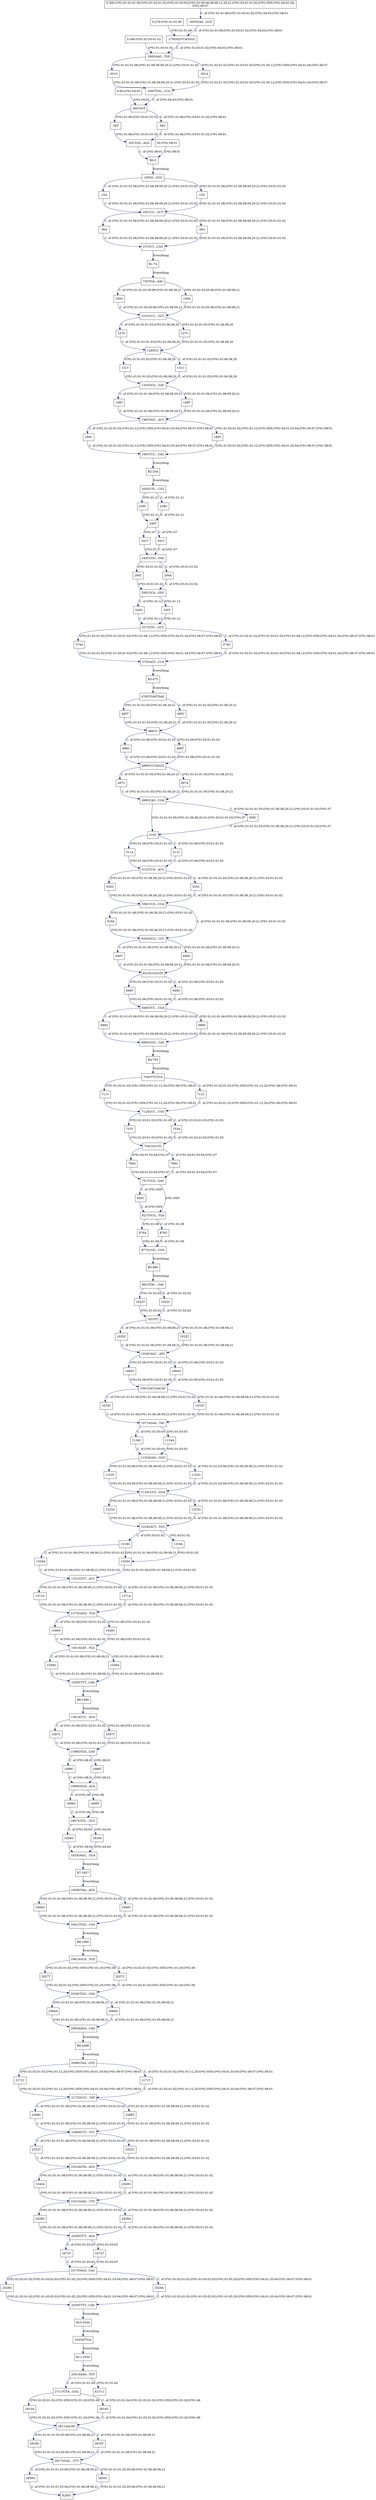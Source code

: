 digraph G {
  "535G" [shape=box, ];
  "1071AGAA...TAC" [shape=box, ];
  "820C" [shape=box, ];
  "15A" [shape=box, ];
  "2530TTTT...CAG" [shape=box, ];
  "2027T" [shape=box, ];
  "S-260-G*01:01:03:01-02" [shape=box, ];
  "2529G" [shape=box, ];
  "1372GAGG...TGA" [shape=box, ];
  "1319G" [shape=box, ];
  "2085AAGA...CAG" [shape=box, ];
  "B5-980" [shape=box, ];
  "1558G" [shape=box, ];
  "2811AACAG" [shape=box, ];
  "2288C" [shape=box, ];
  "511A" [shape=box, ];
  "295CGCA...GGC" [shape=box, ];
  "2529A" [shape=box, ];
  "761TCCG...GAC" [shape=box, ];
  "1540G" [shape=box, ];
  "2341GAAG...CTG" [shape=box, ];
  "1022T" [shape=box, ];
  "876A" [shape=box, ];
  "190CTCC...CAG" [shape=box, ];
  "294T" [shape=box, ];
  "E2851" [shape=box, ];
  "S-300-G*01:01:01:01-05;G*01:01:02:01-02;G*01:01:03:03;G*01:01:05-06,08-09,12,20-21;G*01:03:01:01-02;G*01:05N;G*01:04:01,04;
G*01:06-07" [
  shape=box, ];
  "B0-0" [shape=box, ];
  "-201G" [shape=box, ];
  "1806C" [shape=box, ];
  "242CCGG...GAC" [shape=box, ];
  "535C" [shape=box, ];
  "B9-2098" [shape=box, ];
  "148C" [shape=box, ];
  "2429GTCT...AGA" [shape=box, ];
  "37CTCT...CGG" [shape=box, ];
  "1320G" [shape=box, ];
  "1070C" [shape=box, ];
  "1153T" [shape=box, ];
  "1834G" [shape=box, ];
  "497C" [shape=box, ];
  "2288T" [shape=box, ];
  "-201A" [shape=box, ];
  "375GAGT...CCA" [shape=box, ];
  "1540C" [shape=box, ];
  "1835GAGC...GGA" [shape=box, ];
  "485T" [shape=box, ];
  "2711TCTA...GGG" [shape=box, ];
  "374A" [shape=box, ];
  "511C" [shape=box, ];
  "648T" [shape=box, ];
  "712ACCC...CGG" [shape=box, ];
  "1025C" [shape=box, ];
  "36A" [shape=box, ];
  "536CCCG...CCA" [shape=box, ];
  "2171C" [shape=box, ];
  "760A" [shape=box, ];
  "753T" [shape=box, ];
  "1ATGG...GGC" [shape=box, ];
  "510C" [shape=box, ];
  "1223A" [shape=box, ];
  "B6-1580" [shape=box, ];
  "1023TC" [shape=box, ];
  "2084A" [shape=box, ];
  "101GCCC...GCC" [shape=box, ];
  "1597C" [shape=box, ];
  "B8-1980" [shape=box, ];
  "1025T" [shape=box, ];
  "1320A" [shape=box, ];
  "1806T" [shape=box, ];
  "1026CAGC...ATG" [shape=box, ];
  "2028CTGG...GAG" [shape=box, ];
  "241T" [shape=box, ];
  "S-60-G*01:04:03" [shape=box, ];
  "1371G" [shape=box, ];
  "B10-2544" [shape=box, ];
  "1070T" [shape=box, ];
  "649GTCC...CGA" [shape=box, ];
  "1941CTGG...CAG" [shape=box, ];
  "753A" [shape=box, ];
  "981GTAC...GAC" [shape=box, ];
  "2084G" [shape=box, ];
  "1061GACCAACAC" [shape=box, ];
  "2472C" [shape=box, ];
  "497A" [shape=box, ];
  "2816G" [shape=box, ];
  "-260GAAG...TGG" [shape=box, ];
  "489GCCCAGGG" [shape=box, ];
  "B4-703" [shape=box, ];
  "-55CTGG...AGG" [shape=box, ];
  "S-270-G*01:01:01:06" [shape=box, ];
  "1223G" [shape=box, ];
  "2810A" [shape=box, ];
  "640T" [shape=box, ];
  "326G" [shape=box, ];
  "486CC" [shape=box, ];
  "1940G" [shape=box, ];
  "75GTGA...AAC" [shape=box, ];
  "131T" [shape=box, ];
  "1834A" [shape=box, ];
  "B7-1857" [shape=box, ];
  "1689GGGA...ACA" [shape=box, ];
  "15G" [shape=box, ];
  "241C" [shape=box, ];
  "B11-2550" [shape=box, ];
  "1153C" [shape=box, ];
  "1134C" [shape=box, ];
  "B3-475" [shape=box, ];
  "1598GTGA...CAG" [shape=box, ];
  "498GCAG...CGA" [shape=box, ];
  "2340A" [shape=box, ];
  "485C" [shape=box, ];
  "1060T" [shape=box, ];
  "1981AGCA...TGG" [shape=box, ];
  "1558A" [shape=box, ];
  "240T" [shape=box, ];
  "2428G" [shape=box, ];
  "1154CCGT...GGA" [shape=box, ];
  "2322T" [shape=box, ];
  "239C" [shape=box, ];
  "-300TGAG...GCG" [shape=box, ];
  "2428A" [shape=box, ];
  "2323AGTA...AGG" [shape=box, ];
  "2473TAGG...GAC" [shape=box, ];
  "189C" [shape=box, ];
  "2545ATTGA" [shape=box, ];
  "-56T" [shape=box, ];
  "2816T" [shape=box, ];
  "2551AAAG...TGT" [shape=box, ];
  "2817GGAC...CTT" [shape=box, ];
  "876G" [shape=box, ];
  "-56C" [shape=box, ];
  "2810G" [shape=box, ];
  "2289ACCT...TCC" [shape=box, ];
  "648G" [shape=box, ];
  "2171T" [shape=box, ];
  "1688C" [shape=box, ];
  "760C" [shape=box, ];
  "619A" [shape=box, ];
  "689A" [shape=box, ];
  "S0-G*01:08:01" [shape=box, ];
  "326T" [shape=box, ];
  "2322C" [shape=box, ];
  "488G" [shape=box, ];
  "2027C" [shape=box, ];
  "1807GTGC...GCC" [shape=box, ];
  "16CCCC...GCT" [shape=box, ];
  "512CCCA...ACG" [shape=box, ];
  "1559TTTT...CAG" [shape=box, ];
  "374G" [shape=box, ];
  "205GCTC...CGT" [shape=box, ];
  "148T" [shape=box, ];
  "127G" [shape=box, ];
  "128GCC" [shape=box, ];
  "2472T" [shape=box, ];
  "1371A" [shape=box, ];
  "1022C" [shape=box, ];
  "1134A" [shape=box, ];
  "1321GTCT...ACC" [shape=box, ];
  "1060G" [shape=box, ];
  "2340G" [shape=box, ];
  "620GGCG...CCC" [shape=box, ];
  "131C" [shape=box, ];
  "294A" [shape=box, ];
  "1319A" [shape=box, ];
  "-270GGGTCAGGGC" [shape=box, ];
  "-60CGGT" [shape=box, ];
  "2099GTAA...GTG" [shape=box, ];
  "100G" [shape=box, ];
  "690GGGG...CAG" [shape=box, ];
  "36G" [shape=box, ];
  "711T" [shape=box, ];
  "B1-74" [shape=box, ];
  "127C" [shape=box, ];
  "704GTTCTCA" [shape=box, ];
  "-200TTGG...CCG" [shape=box, ];
  "2850G" [shape=box, ];
  "1940C" [shape=box, ];
  "689G" [shape=box, ];
  "2172GCCC...TAT" [shape=box, ];
  "1135AGAG...GGG" [shape=box, ];
  "2850C" [shape=box, ];
  "754CGCCTC" [shape=box, ];
  "488T" [shape=box, ];
  "E2711" [shape=box, ];
  "640C" [shape=box, ];
  "149CGGC...ACC" [shape=box, ];
  "821TGCG...TGA" [shape=box, ];
  "1858GTAA...AGG" [shape=box, ];
  "B2-204" [shape=box, ];
  "711C" [shape=box, ];
  "1597T" [shape=box, ];
  "327TGTC...GCC" [shape=box, ];
  "189T" [shape=box, ];
  "1541AGAT...TGA" [shape=box, ];
  "239G" [shape=box, ];
  "877GCGG...CGG" [shape=box, ];
  "1688T" [shape=box, ];
  "641GCGGGTG" [shape=box, ];
  "476GTGAGTAAC" [shape=box, ];
  "100A" [shape=box, ];
  "509C" [shape=box, ];
  "1224GACT...TGG" [shape=box, ];
  "1581ACCC...ACA" [shape=box, ];
  "132GGCG...GAC" [shape=box, ];
  
  
  edge [color="#001267", ];
  "535G" -> "536CCCG...CCA" [label="G*01:01:01:01-05;G*01:01:06,08,20-21;G*01:03:01:01-02",
                             ];
  "1071AGAA...TAC" -> "1134A" [label="G*01:01:03:03", ];
  "1071AGAA...TAC" -> "1134C" [label="C. of G*01:01:03:03", ];
  "820C" -> "821TGCG...TGA" [label="C. of G*01:05N", ];
  "15A" -> "16CCCC...GCT" [label="C. of G*01:01:01:01-06;G*01:01:06,08-09,20-21;G*01:03:01:01-02",
                           ];
  "2530TTTT...CAG" -> "B10-2544" [label="Everything", ];
  "2027T" -> "2028CTGG...GAG" [label="G*01:01:02:01-02;G*01:05N;G*01:01:20;G*01:06",
                               ];
  "S-260-G*01:01:03:01-02" -> "-260GAAG...TGG" [label="G*01:01:03:01-02", ];
  "2529G" -> "2530TTTT...CAG" [label="G*01:01:02:01-02;G*01:01:03:02-03;G*01:01:05,20;G*01:05N;G*01:04:01,03-04;G*01:06-07;G*01:08:01",
                               ];
  "1372GAGG...TGA" -> "1540C" [label="G*01:01:06;G*01:03:01:01-02", ];
  "1372GAGG...TGA" -> "1540G" [label="C. of G*01:01:06;G*01:03:01:01-02", ];
  "1319G" -> "1320A" [label="C. of G*01:01:01:01-06;G*01:01:08-09,21;G*01:03:01:02",
                      ];
  "1319G" -> "1320G" [label="G*01:01:01:01-06;G*01:01:08-09,21", ];
  "2085AAGA...CAG" -> "B9-2098" [label="Everything", ];
  "B5-980" -> "981GTAC...GAC" [label="Everything", ];
  "1558G" -> "1559TTTT...CAG" [label="C. of G*01:01:01:01-06;G*01:01:08-09,21",
                               ];
  "2811AACAG" -> "2816G" [label="G*01:01:01:01-03,05-06;G*01:01:08-09,21", ];
  "2811AACAG" -> "2816T" [label="C. of G*01:01:01:01-06;G*01:01:08-09,21", ];
  "2288C" -> "2289ACCT...TCC" [label="C. of G*01:01:01:01-06;G*01:01:06,08-09,21;G*01:03:01:01-02",
                               ];
  "511A" -> "512CCCA...ACG" [label="G*01:01:06;G*01:03:01:01-02", ];
  "295CGCA...GGC" -> "326G" [label="C. of G*01:01:12", ];
  "295CGCA...GGC" -> "326T" [label="G*01:01:12", ];
  "2529A" -> "2530TTTT...CAG" [label="C. of G*01:01:02:01-02;G*01:01:03:02-03;G*01:01:05,20;G*01:05N;G*01:04:01,03-04;G*01:06-07;G*01:08:01",
                               ];
  "761TCCG...GAC" -> "820C" [label="C. of G*01:05N", ];
  "761TCCG...GAC" -> "821TGCG...TGA" [label="G*01:05N", ];
  "1540G" -> "1541AGAT...TGA" [label="C. of G*01:01:06;G*01:03:01:01-02", ];
  "2341GAAG...CTG" -> "2428A" [label="C. of G*01:01:01:01-06;G*01:01:06,08-09,21;G*01:03:01:01-02",
                               ];
  "2341GAAG...CTG" -> "2428G" [label="G*01:01:01:01-06;G*01:01:06,08-09,21;G*01:03:01:01-02",
                               ];
  "1022T" -> "1023TC" [label="G*01:01:02:02", ];
  "876A" -> "877GCGG...CGG" [label="G*01:01:09", ];
  "190CTCC...CAG" -> "B2-204" [label="Everything", ];
  "294T" -> "295CGCA...GGC" [label="G*01:03:01:01-02", ];
  "S-300-G*01:01:01:01-05;G*01:01:02:01-02;G*01:01:03:03;G*01:01:05-06,08-09,12,20-21;G*01:03:01:01-02;G*01:05N;G*01:04:01,04;
G*01:06-07" -> "-300TGAG...GCG" [
  label="C. of G*01:01:01:06;G*01:01:03:01-02;G*01:04:03;G*01:08:01", ];
  "B0-0" -> "1ATGG...GGC" [label="Everything", ];
  "-201G" -> "-200TTGG...CCG" [label="G*01:01:01:01-06;G*01:01:06,08-09,20-21;G*01:03:01:01-02",
                               ];
  "1806C" -> "1807GTGC...GCC" [label="C. of G*01:06", ];
  "242CCGG...GAC" -> "294A" [label="C. of G*01:03:01:01-02", ];
  "242CCGG...GAC" -> "294T" [label="G*01:03:01:01-02", ];
  "535C" -> "536CCCG...CCA" [label="C. of G*01:01:01:01-05;G*01:01:06,08,20-21;G*01:03:01:01-02",
                             ];
  "B9-2098" -> "2099GTAA...GTG" [label="Everything", ];
  "148C" -> "149CGGC...ACC" [label="C. of G*01:01:01:01-06;G*01:01:08-09,20-21",
                             ];
  "2429GTCT...AGA" -> "2472C" [label="C. of G*01:01:03:03", ];
  "2429GTCT...AGA" -> "2472T" [label="G*01:01:03:03", ];
  "37CTCT...CGG" -> "B1-74" [label="Everything", ];
  "1320G" -> "1321GTCT...ACC" [label="G*01:01:01:01-06;G*01:01:08-09,21;G*01:03:01:02",
                               ];
  "1070C" -> "1071AGAA...TAC" [label="C. of G*01:01:01:01-06;G*01:01:06,08-09,21;G*01:03:01:01-02",
                               ];
  "1153T" -> "1154CCGT...GGA" [label="G*01:01:01:03-06;G*01:01:06,08-09,21;G*01:03:01:01-02",
                               ];
  "1834G" -> "1835GAGC...GGA" [label="C. of G*01:04:04", ];
  "497C" -> "498GCAG...CGA" [label="C. of G*01:01:01:01-05;G*01:01:08,20-21", ];
  "2288T" -> "2289ACCT...TCC" [label="G*01:01:01:01-06;G*01:01:06,08-09,21;G*01:03:01:01-02",
                               ];
  "-201A" -> "-200TTGG...CCG" [label="G*01:01:02:01-02;G*01:01:03:01-03;G*01:01:05,12;G*01:05N;G*01:04:01,04;G*01:06-07",
                               ];
  "375GAGT...CCA" -> "B3-475" [label="Everything", ];
  "1540C" -> "1541AGAT...TGA" [label="G*01:01:06;G*01:03:01:01-02", ];
  "1835GAGC...GGA" -> "B7-1857" [label="Everything", ];
  "485T" -> "486CC" [label="G*01:01:01:01-05;G*01:01:08,20-21", ];
  "2711TCTA...GGG" -> "2810A" [label="G*01:01:02:01-02;G*01:05N;G*01:01:20;G*01:06",
                               ];
  "2711TCTA...GGG" -> "2810G" [label="C. of G*01:01:01:04;G*01:01:02:01-02;G*01:05N;G*01:01:20;G*01:06",
                               ];
  "374A" -> "375GAGT...CCA" [label="G*01:01:02:01-02;G*01:01:03:01-03;G*01:01:08,12;G*01:05N;G*01:04:01,04;G*01:06-07;G*01:08:01",
                             ];
  "511C" -> "512CCCA...ACG" [label="C. of G*01:01:06;G*01:03:01:01-02", ];
  "648T" -> "649GTCC...CGA" [label="G*01:01:06;G*01:03:01:01-02", ];
  "712ACCC...CGG" -> "753A" [label="C. of G*01:01:03:01-03;G*01:01:05", ];
  "712ACCC...CGG" -> "753T" [label="G*01:01:03:01-03;G*01:01:05", ];
  "1025C" -> "1026CAGC...ATG" [label="C. of G*01:01:01:01-06;G*01:01:08-09,21",
                               ];
  "36A" -> "37CTCT...CGG" [label="C. of G*01:01:01:01-06;G*01:01:06,08-09,20-21;G*01:03:01:01-02",
                           ];
  "536CCCG...CCA" -> "619A" [label="G*01:01:01:01-06;G*01:01:06,08,20-21;G*01:03:01:01-02",
                             ];
  "536CCCG...CCA" -> "620GGCG...CCC" [label="C. of G*01:01:01:01-06;G*01:01:06,08,20-21;G*01:03:01:01-02",
                                      ];
  "2171C" -> "2172GCCC...TAT" [label="G*01:01:02:01-02;G*01:01:12,20;G*01:05N;G*01:04:01,03-04;G*01:06-07;G*01:08:01",
                               ];
  "760A" -> "761TCCG...GAC" [label="G*01:04:01,03-04;G*01:07", ];
  "753T" -> "754CGCCTC" [label="G*01:01:03:01-03;G*01:01:05", ];
  "1ATGG...GGC" -> "15A" [label="C. of G*01:01:01:01-06;G*01:01:06,08-09,20-21;G*01:03:01:01-02",
                          ];
  "1ATGG...GGC" -> "15G" [label="G*01:01:01:01-06;G*01:01:06,08-09,20-21;G*01:03:01:01-02",
                          ];
  "510C" -> "511A" [label="G*01:01:06;G*01:03:01:01-02", ];
  "510C" -> "511C" [label="C. of G*01:01:06;G*01:03:01:01-02", ];
  "1223A" -> "1224GACT...TGG" [label="G*01:01:01:01-06;G*01:01:06,08-09,21;G*01:03:01:01-02",
                               ];
  "B6-1580" -> "1581ACCC...ACA" [label="Everything", ];
  "1023TC" -> "1025C" [label="C. of G*01:01:01:01-06;G*01:01:08-09,21", ];
  "1023TC" -> "1025T" [label="G*01:01:01:01-06;G*01:01:08-09,21", ];
  "2084A" -> "2085AAGA...CAG" [label="G*01:01:01:01-06;G*01:01:05,08-09,21", ];
  "101GCCC...GCC" -> "127C" [label="G*01:01:01:01-03;G*01:01:06,08,20", ];
  "101GCCC...GCC" -> "127G" [label="C. of G*01:01:01:01-03;G*01:01:06,08,20", ];
  "1597C" -> "1598GTGA...CAG" [label="C. of G*01:01:06;G*01:03:01:01-02", ];
  "B8-1980" -> "1981AGCA...TGG" [label="Everything", ];
  "1025T" -> "1026CAGC...ATG" [label="G*01:01:01:01-06;G*01:01:08-09,21", ];
  "1320A" -> "1321GTCT...ACC" [label="C. of G*01:01:01:01-06;G*01:01:08-09,21;G*01:03:01:02",
                               ];
  "1806T" -> "1807GTGC...GCC" [label="G*01:06", ];
  "1026CAGC...ATG" -> "1060G" [label="C. of G*01:01:06;G*01:03:01:01-02", ];
  "1026CAGC...ATG" -> "1060T" [label="G*01:01:06;G*01:03:01:01-02", ];
  "2028CTGG...GAG" -> "2084A" [label="G*01:01:01:01-06;G*01:01:05,08-09,21", ];
  "2028CTGG...GAG" -> "2084G" [label="C. of G*01:01:01:01-06;G*01:01:05,08-09,21",
                               ];
  "241T" -> "242CCGG...GAC" [label="G*01:07", ];
  "S-60-G*01:04:03" -> "-60CGGT" [label="G*01:04:03", ];
  "1371G" -> "1372GAGG...TGA" [label="G*01:01:01:01-06;G*01:01:06,08-09,21;G*01:03:01:01-02",
                               ];
  "B10-2544" -> "2545ATTGA" [label="Everything", ];
  "1070T" -> "1071AGAA...TAC" [label="G*01:01:01:01-06;G*01:01:06,08-09,21;G*01:03:01:01-02",
                               ];
  "649GTCC...CGA" -> "689A" [label="C. of G*01:01:01:01-06;G*01:01:06,08-09,20-21;G*01:03:01:01-02",
                             ];
  "649GTCC...CGA" -> "689G" [label="G*01:01:01:01-06;G*01:01:06,08-09,20-21;G*01:03:01:01-02",
                             ];
  "1941CTGG...CAG" -> "B8-1980" [label="Everything", ];
  "753A" -> "754CGCCTC" [label="C. of G*01:01:03:01-03;G*01:01:05", ];
  "981GTAC...GAC" -> "1022C" [label="C. of G*01:01:02:02", ];
  "981GTAC...GAC" -> "1022T" [label="G*01:01:02:02", ];
  "2084G" -> "2085AAGA...CAG" [label="C. of G*01:01:01:01-06;G*01:01:05,08-09,21",
                               ];
  "1061GACCAACAC" -> "1070C" [label="C. of G*01:01:01:01-06;G*01:01:06,08-09,21;G*01:03:01:01-02",
                              ];
  "1061GACCAACAC" -> "1070T" [label="G*01:01:01:01-06;G*01:01:06,08-09,21;G*01:03:01:01-02",
                              ];
  "2472C" -> "2473TAGG...GAC" [label="C. of G*01:01:03:03", ];
  "497A" -> "498GCAG...CGA" [label="G*01:01:01:01-05;G*01:01:08,20-21", ];
  "2816G" -> "2817GGAC...CTT" [label="G*01:01:01:01-03,05-06;G*01:01:08-09,21",
                               ];
  "-260GAAG...TGG" -> "-201A" [label="G*01:01:02:01-02;G*01:01:03:01-03;G*01:01:05,12;G*01:05N;G*01:04:01,04;G*01:06-07",
                               ];
  "-260GAAG...TGG" -> "-201G" [label="G*01:01:01:01-06;G*01:01:06,08-09,20-21;G*01:03:01:01-02",
                               ];
  "489GCCCAGGG" -> "497A" [label="G*01:01:01:01-05;G*01:01:08,20-21", ];
  "489GCCCAGGG" -> "497C" [label="C. of G*01:01:01:01-05;G*01:01:08,20-21", ];
  "B4-703" -> "704GTTCTCA" [label="Everything", ];
  "-55CTGG...AGG" -> "B0-0" [label="C. of G*01:08:01", ];
  "S-270-G*01:01:01:06" -> "-270GGGTCAGGGC" [label="G*01:01:01:06", ];
  "1223G" -> "1224GACT...TGG" [label="C. of G*01:01:01:01-06;G*01:01:06,08-09,21;G*01:03:01:01-02",
                               ];
  "2810A" -> "2811AACAG" [label="G*01:01:02:01-02;G*01:05N;G*01:01:20;G*01:06",
                          ];
  "640T" -> "641GCGGGTG" [label="C. of G*01:01:01:01-06;G*01:01:08-09,20-21", ];
  "326G" -> "327TGTC...GCC" [label="C. of G*01:01:12", ];
  "486CC" -> "488G" [label="C. of G*01:01:06;G*01:03:01:01-02", ];
  "486CC" -> "488T" [label="G*01:01:06;G*01:03:01:01-02", ];
  "1940G" -> "1941CTGG...CAG" [label="G*01:01:01:01-06;G*01:01:06,08-09,21;G*01:03:01:01-02",
                               ];
  "75GTGA...AAC" -> "100A" [label="G*01:01:01:03,05-06;G*01:01:08-09,21", ];
  "75GTGA...AAC" -> "100G" [label="C. of G*01:01:01:03,05-06;G*01:01:08-09,21",
                            ];
  "131T" -> "132GGCG...GAC" [label="G*01:01:01:01-03;G*01:01:06,08,20", ];
  "1834A" -> "1835GAGC...GGA" [label="G*01:04:04", ];
  "B7-1857" -> "1858GTAA...AGG" [label="Everything", ];
  "1689GGGA...ACA" -> "1806C" [label="C. of G*01:06", ];
  "1689GGGA...ACA" -> "1806T" [label="G*01:06", ];
  "15G" -> "16CCCC...GCT" [label="G*01:01:01:01-06;G*01:01:06,08-09,20-21;G*01:03:01:01-02",
                           ];
  "241C" -> "242CCGG...GAC" [label="C. of G*01:07", ];
  "B11-2550" -> "2551AAAG...TGT" [label="Everything", ];
  "1153C" -> "1154CCGT...GGA" [label="C. of G*01:01:01:03-06;G*01:01:06,08-09,21;G*01:03:01:01-02",
                               ];
  "1134C" -> "1135AGAG...GGG" [label="C. of G*01:01:03:03", ];
  "B3-475" -> "476GTGAGTAAC" [label="Everything", ];
  "1598GTGA...CAG" -> "1688C" [label="C. of G*01:08:01", ];
  "1598GTGA...CAG" -> "1688T" [label="G*01:08:01", ];
  "498GCAG...CGA" -> "509C" [label="C. of G*01:01:01:01-05;G*01:01:06,08,20-21;G*01:03:01:01-02;G*01:07",
                             ];
  "498GCAG...CGA" -> "510C" [label="G*01:01:01:01-05;G*01:01:06,08,20-21;G*01:03:01:01-02;G*01:07",
                             ];
  "2340A" -> "2341GAAG...CTG" [label="G*01:01:01:01-06;G*01:01:06,08-09,21;G*01:03:01:01-02",
                               ];
  "485C" -> "486CC" [label="C. of G*01:01:01:01-05;G*01:01:08,20-21", ];
  "1060T" -> "1061GACCAACAC" [label="G*01:01:06;G*01:03:01:01-02", ];
  "1981AGCA...TGG" -> "2027C" [label="C. of G*01:01:02:01-02;G*01:05N;G*01:01:20;G*01:06",
                               ];
  "1981AGCA...TGG" -> "2027T" [label="G*01:01:02:01-02;G*01:05N;G*01:01:20;G*01:06",
                               ];
  "1558A" -> "1559TTTT...CAG" [label="G*01:01:01:01-06;G*01:01:08-09,21", ];
  "240T" -> "241C" [label="C. of G*01:07", ];
  "240T" -> "241T" [label="G*01:07", ];
  "2428G" -> "2429GTCT...AGA" [label="G*01:01:01:01-06;G*01:01:06,08-09,21;G*01:03:01:01-02",
                               ];
  "1154CCGT...GGA" -> "1223A" [label="G*01:01:01:01-06;G*01:01:06,08-09,21;G*01:03:01:01-02",
                               ];
  "1154CCGT...GGA" -> "1223G" [label="C. of G*01:01:01:01-06;G*01:01:06,08-09,21;G*01:03:01:01-02",
                               ];
  "2322T" -> "2323AGTA...AGG" [label="C. of G*01:01:01:01-06;G*01:01:06,08-09,21;G*01:03:01:01-02",
                               ];
  "239C" -> "240T" [label="G*01:01:21", ];
  "-300TGAG...GCG" -> "-270GGGTCAGGGC" [label="C. of G*01:01:01:06;G*01:01:03:01-02;G*01:04:03;G*01:08:01",
                                        ];
  "2428A" -> "2429GTCT...AGA" [label="C. of G*01:01:01:01-06;G*01:01:06,08-09,21;G*01:03:01:01-02",
                               ];
  "2323AGTA...AGG" -> "2340A" [label="G*01:01:01:01-06;G*01:01:06,08-09,21;G*01:03:01:01-02",
                               ];
  "2323AGTA...AGG" -> "2340G" [label="C. of G*01:01:01:01-06;G*01:01:06,08-09,21;G*01:03:01:01-02",
                               ];
  "2473TAGG...GAC" -> "2529A" [label="C. of G*01:01:02:01-02;G*01:01:03:02-03;G*01:01:05,20;G*01:05N;G*01:04:01,03-04;G*01:06-07;G*01:08:01",
                               ];
  "2473TAGG...GAC" -> "2529G" [label="G*01:01:02:01-02;G*01:01:03:02-03;G*01:01:05,20;G*01:05N;G*01:04:01,03-04;G*01:06-07;G*01:08:01",
                               ];
  "189C" -> "190CTCC...CAG" [label="C. of G*01:01:02:01-02;G*01:01:12;G*01:05N;G*01:04:01,03-04;G*01:06-07;G*01:08:01",
                             ];
  "2545ATTGA" -> "B11-2550" [label="Everything", ];
  "-56T" -> "-55CTGG...AGG" [label="G*01:01:06;G*01:03:01:01-02", ];
  "2816T" -> "2817GGAC...CTT" [label="C. of G*01:01:01:01-06;G*01:01:08-09,21",
                               ];
  "2551AAAG...TGT" -> "E2711" [label="G*01:01:01:04", ];
  "2551AAAG...TGT" -> "2711TCTA...GGG" [label="C. of G*01:01:01:04", ];
  "2817GGAC...CTT" -> "2850C" [label="G*01:01:01:01,03,05-06;G*01:01:06,08-09,21",
                               ];
  "2817GGAC...CTT" -> "2850G" [label="C. of G*01:01:01:01,03-06;G*01:01:06,08-09,21",
                               ];
  "876G" -> "877GCGG...CGG" [label="C. of G*01:01:09", ];
  "-56C" -> "-55CTGG...AGG" [label="C. of G*01:01:06;G*01:03:01:01-02;G*01:08:01",
                             ];
  "2810G" -> "2811AACAG" [label="C. of G*01:01:01:04;G*01:01:02:01-02;G*01:05N;G*01:01:20;G*01:06",
                          ];
  "2289ACCT...TCC" -> "2322C" [label="G*01:01:01:01-06;G*01:01:06,08-09,21;G*01:03:01:01-02",
                               ];
  "2289ACCT...TCC" -> "2322T" [label="C. of G*01:01:01:01-06;G*01:01:06,08-09,21;G*01:03:01:01-02",
                               ];
  "648G" -> "649GTCC...CGA" [label="C. of G*01:01:06;G*01:03:01:01-02", ];
  "2171T" -> "2172GCCC...TAT" [label="C. of G*01:01:02:01-02;G*01:01:12,20;G*01:05N;G*01:04:01,03-04;G*01:06-07;G*01:08:01",
                               ];
  "1688C" -> "1689GGGA...ACA" [label="C. of G*01:08:01", ];
  "760C" -> "761TCCG...GAC" [label="C. of G*01:04:01,03-04;G*01:07", ];
  "619A" -> "620GGCG...CCC" [label="G*01:01:01:01-06;G*01:01:06,08,20-21;G*01:03:01:01-02",
                             ];
  "689A" -> "690GGGG...CAG" [label="C. of G*01:01:01:01-06;G*01:01:06,08-09,20-21;G*01:03:01:01-02",
                             ];
  "S0-G*01:08:01" -> "B0-0" [label="G*01:08:01", ];
  "326T" -> "327TGTC...GCC" [label="G*01:01:12", ];
  "2322C" -> "2323AGTA...AGG" [label="G*01:01:01:01-06;G*01:01:06,08-09,21;G*01:03:01:01-02",
                               ];
  "488G" -> "489GCCCAGGG" [label="C. of G*01:01:06;G*01:03:01:01-02", ];
  "2027C" -> "2028CTGG...GAG" [label="C. of G*01:01:02:01-02;G*01:05N;G*01:01:20;G*01:06",
                               ];
  "1807GTGC...GCC" -> "1834A" [label="G*01:04:04", ];
  "1807GTGC...GCC" -> "1834G" [label="C. of G*01:04:04", ];
  "16CCCC...GCT" -> "36A" [label="C. of G*01:01:01:01-06;G*01:01:06,08-09,20-21;G*01:03:01:01-02",
                           ];
  "16CCCC...GCT" -> "36G" [label="G*01:01:01:01-06;G*01:01:06,08-09,20-21;G*01:03:01:01-02",
                           ];
  "512CCCA...ACG" -> "535C" [label="C. of G*01:01:01:01-05;G*01:01:06,08,20-21;G*01:03:01:01-02",
                             ];
  "512CCCA...ACG" -> "535G" [label="G*01:01:01:01-05;G*01:01:06,08,20-21;G*01:03:01:01-02",
                             ];
  "1559TTTT...CAG" -> "B6-1580" [label="Everything", ];
  "374G" -> "375GAGT...CCA" [label="C. of G*01:01:02:01-02;G*01:01:03:01-03;G*01:01:08,12;G*01:05N;G*01:04:01,04;G*01:06-07;G*01:08:01",
                             ];
  "205GCTC...CGT" -> "239C" [label="G*01:01:21", ];
  "205GCTC...CGT" -> "239G" [label="C. of G*01:01:21", ];
  "148T" -> "149CGGC...ACC" [label="G*01:01:01:01-06;G*01:01:08-09,20-21", ];
  "127G" -> "128GCC" [label="C. of G*01:01:01:01-03;G*01:01:06,08,20", ];
  "128GCC" -> "131C" [label="C. of G*01:01:01:01-03;G*01:01:06,08,20", ];
  "128GCC" -> "131T" [label="G*01:01:01:01-03;G*01:01:06,08,20", ];
  "2472T" -> "2473TAGG...GAC" [label="G*01:01:03:03", ];
  "1371A" -> "1372GAGG...TGA" [label="C. of G*01:01:01:01-06;G*01:01:06,08-09,21;G*01:03:01:01-02",
                               ];
  "1022C" -> "1023TC" [label="C. of G*01:01:02:02", ];
  "1134A" -> "1135AGAG...GGG" [label="G*01:01:03:03", ];
  "1321GTCT...ACC" -> "1371A" [label="C. of G*01:01:01:01-06;G*01:01:06,08-09,21;G*01:03:01:01-02",
                               ];
  "1321GTCT...ACC" -> "1371G" [label="G*01:01:01:01-06;G*01:01:06,08-09,21;G*01:03:01:01-02",
                               ];
  "1060G" -> "1061GACCAACAC" [label="C. of G*01:01:06;G*01:03:01:01-02", ];
  "2340G" -> "2341GAAG...CTG" [label="C. of G*01:01:01:01-06;G*01:01:06,08-09,21;G*01:03:01:01-02",
                               ];
  "620GGCG...CCC" -> "640C" [label="G*01:01:01:01-06;G*01:01:08-09,20-21", ];
  "620GGCG...CCC" -> "640T" [label="C. of G*01:01:01:01-06;G*01:01:08-09,20-21",
                             ];
  "131C" -> "132GGCG...GAC" [label="C. of G*01:01:01:01-03;G*01:01:06,08,20", ];
  "294A" -> "295CGCA...GGC" [label="C. of G*01:03:01:01-02", ];
  "1319A" -> "1320G" [label="G*01:03:01:02", ];
  "-270GGGTCAGGGC" -> "-260GAAG...TGG" [label="C. of G*01:01:03:01-02;G*01:04:03;G*01:08:01",
                                        ];
  "-60CGGT" -> "-56C" [label="C. of G*01:01:06;G*01:03:01:01-02;G*01:08:01", ];
  "-60CGGT" -> "-56T" [label="G*01:01:06;G*01:03:01:01-02", ];
  "2099GTAA...GTG" -> "2171C" [label="G*01:01:02:01-02;G*01:01:12,20;G*01:05N;G*01:04:01,03-04;G*01:06-07;G*01:08:01",
                               ];
  "2099GTAA...GTG" -> "2171T" [label="C. of G*01:01:02:01-02;G*01:01:12,20;G*01:05N;G*01:04:01,03-04;G*01:06-07;G*01:08:01",
                               ];
  "100G" -> "101GCCC...GCC" [label="C. of G*01:01:01:03,05-06;G*01:01:08-09,21",
                             ];
  "690GGGG...CAG" -> "B4-703" [label="Everything", ];
  "36G" -> "37CTCT...CGG" [label="G*01:01:01:01-06;G*01:01:06,08-09,20-21;G*01:03:01:01-02",
                           ];
  "711T" -> "712ACCC...CGG" [label="G*01:01:02:01-02;G*01:05N;G*01:01:12,20;G*01:06;G*01:08:01",
                             ];
  "B1-74" -> "75GTGA...AAC" [label="Everything", ];
  "127C" -> "128GCC" [label="G*01:01:01:01-03;G*01:01:06,08,20", ];
  "704GTTCTCA" -> "711C" [label="C. of G*01:01:02:01-02;G*01:05N;G*01:01:12,20;G*01:06;G*01:08:01",
                          ];
  "704GTTCTCA" -> "711T" [label="G*01:01:02:01-02;G*01:05N;G*01:01:12,20;G*01:06;G*01:08:01",
                          ];
  "-200TTGG...CCG" -> "-60CGGT" [label="C. of G*01:04:03;G*01:08:01", ];
  "2850G" -> "E2851" [label="C. of G*01:01:01:01,03-06;G*01:01:06,08-09,21", ];
  "1940C" -> "1941CTGG...CAG" [label="C. of G*01:01:01:01-06;G*01:01:06,08-09,21;G*01:03:01:01-02",
                               ];
  "689G" -> "690GGGG...CAG" [label="G*01:01:01:01-06;G*01:01:06,08-09,20-21;G*01:03:01:01-02",
                             ];
  "2172GCCC...TAT" -> "2288C" [label="C. of G*01:01:01:01-06;G*01:01:06,08-09,21;G*01:03:01:01-02",
                               ];
  "2172GCCC...TAT" -> "2288T" [label="G*01:01:01:01-06;G*01:01:06,08-09,21;G*01:03:01:01-02",
                               ];
  "1135AGAG...GGG" -> "1153C" [label="C. of G*01:01:01:03-06;G*01:01:06,08-09,21;G*01:03:01:01-02",
                               ];
  "1135AGAG...GGG" -> "1153T" [label="G*01:01:01:03-06;G*01:01:06,08-09,21;G*01:03:01:01-02",
                               ];
  "2850C" -> "E2851" [label="G*01:01:01:01,03,05-06;G*01:01:06,08-09,21", ];
  "754CGCCTC" -> "760A" [label="G*01:04:01,03-04;G*01:07", ];
  "754CGCCTC" -> "760C" [label="C. of G*01:04:01,03-04;G*01:07", ];
  "488T" -> "489GCCCAGGG" [label="G*01:01:06;G*01:03:01:01-02", ];
  "640C" -> "641GCGGGTG" [label="G*01:01:01:01-06;G*01:01:08-09,20-21", ];
  "149CGGC...ACC" -> "189C" [label="C. of G*01:01:02:01-02;G*01:01:12;G*01:05N;G*01:04:01,03-04;G*01:06-07;G*01:08:01",
                             ];
  "149CGGC...ACC" -> "189T" [label="G*01:01:02:01-02;G*01:01:12;G*01:05N;G*01:04:01,03-04;G*01:06-07;G*01:08:01",
                             ];
  "821TGCG...TGA" -> "876A" [label="G*01:01:09", ];
  "821TGCG...TGA" -> "876G" [label="C. of G*01:01:09", ];
  "1858GTAA...AGG" -> "1940C" [label="C. of G*01:01:01:01-06;G*01:01:06,08-09,21;G*01:03:01:01-02",
                               ];
  "1858GTAA...AGG" -> "1940G" [label="G*01:01:01:01-06;G*01:01:06,08-09,21;G*01:03:01:01-02",
                               ];
  "B2-204" -> "205GCTC...CGT" [label="Everything", ];
  "711C" -> "712ACCC...CGG" [label="C. of G*01:01:02:01-02;G*01:05N;G*01:01:12,20;G*01:06;G*01:08:01",
                             ];
  "1597T" -> "1598GTGA...CAG" [label="G*01:01:06;G*01:03:01:01-02", ];
  "327TGTC...GCC" -> "374A" [label="G*01:01:02:01-02;G*01:01:03:01-03;G*01:01:08,12;G*01:05N;G*01:04:01,04;G*01:06-07;G*01:08:01",
                             ];
  "327TGTC...GCC" -> "374G" [label="C. of G*01:01:02:01-02;G*01:01:03:01-03;G*01:01:08,12;G*01:05N;G*01:04:01,04;G*01:06-07;G*01:08:01",
                             ];
  "189T" -> "190CTCC...CAG" [label="G*01:01:02:01-02;G*01:01:12;G*01:05N;G*01:04:01,03-04;G*01:06-07;G*01:08:01",
                             ];
  "1541AGAT...TGA" -> "1558A" [label="G*01:01:01:01-06;G*01:01:08-09,21", ];
  "1541AGAT...TGA" -> "1558G" [label="C. of G*01:01:01:01-06;G*01:01:08-09,21",
                               ];
  "239G" -> "240T" [label="C. of G*01:01:21", ];
  "877GCGG...CGG" -> "B5-980" [label="Everything", ];
  "1688T" -> "1689GGGA...ACA" [label="G*01:08:01", ];
  "641GCGGGTG" -> "648G" [label="C. of G*01:01:06;G*01:03:01:01-02", ];
  "641GCGGGTG" -> "648T" [label="G*01:01:06;G*01:03:01:01-02", ];
  "476GTGAGTAAC" -> "485C" [label="C. of G*01:01:01:01-05;G*01:01:08,20-21", ];
  "476GTGAGTAAC" -> "485T" [label="G*01:01:01:01-05;G*01:01:08,20-21", ];
  "100A" -> "101GCCC...GCC" [label="G*01:01:01:03,05-06;G*01:01:08-09,21", ];
  "509C" -> "510C" [label="C. of G*01:01:01:01-05;G*01:01:06,08,20-21;G*01:03:01:01-02;G*01:07",
                    ];
  "1224GACT...TGG" -> "1319A" [label="G*01:03:01:02", ];
  "1224GACT...TGG" -> "1319G" [label="C. of G*01:03:01:02", ];
  "1581ACCC...ACA" -> "1597C" [label="C. of G*01:01:06;G*01:03:01:01-02", ];
  "1581ACCC...ACA" -> "1597T" [label="G*01:01:06;G*01:03:01:01-02", ];
  "132GGCG...GAC" -> "148C" [label="C. of G*01:01:01:01-06;G*01:01:08-09,20-21",
                             ];
  "132GGCG...GAC" -> "148T" [label="G*01:01:01:01-06;G*01:01:08-09,20-21", ];
  
  }